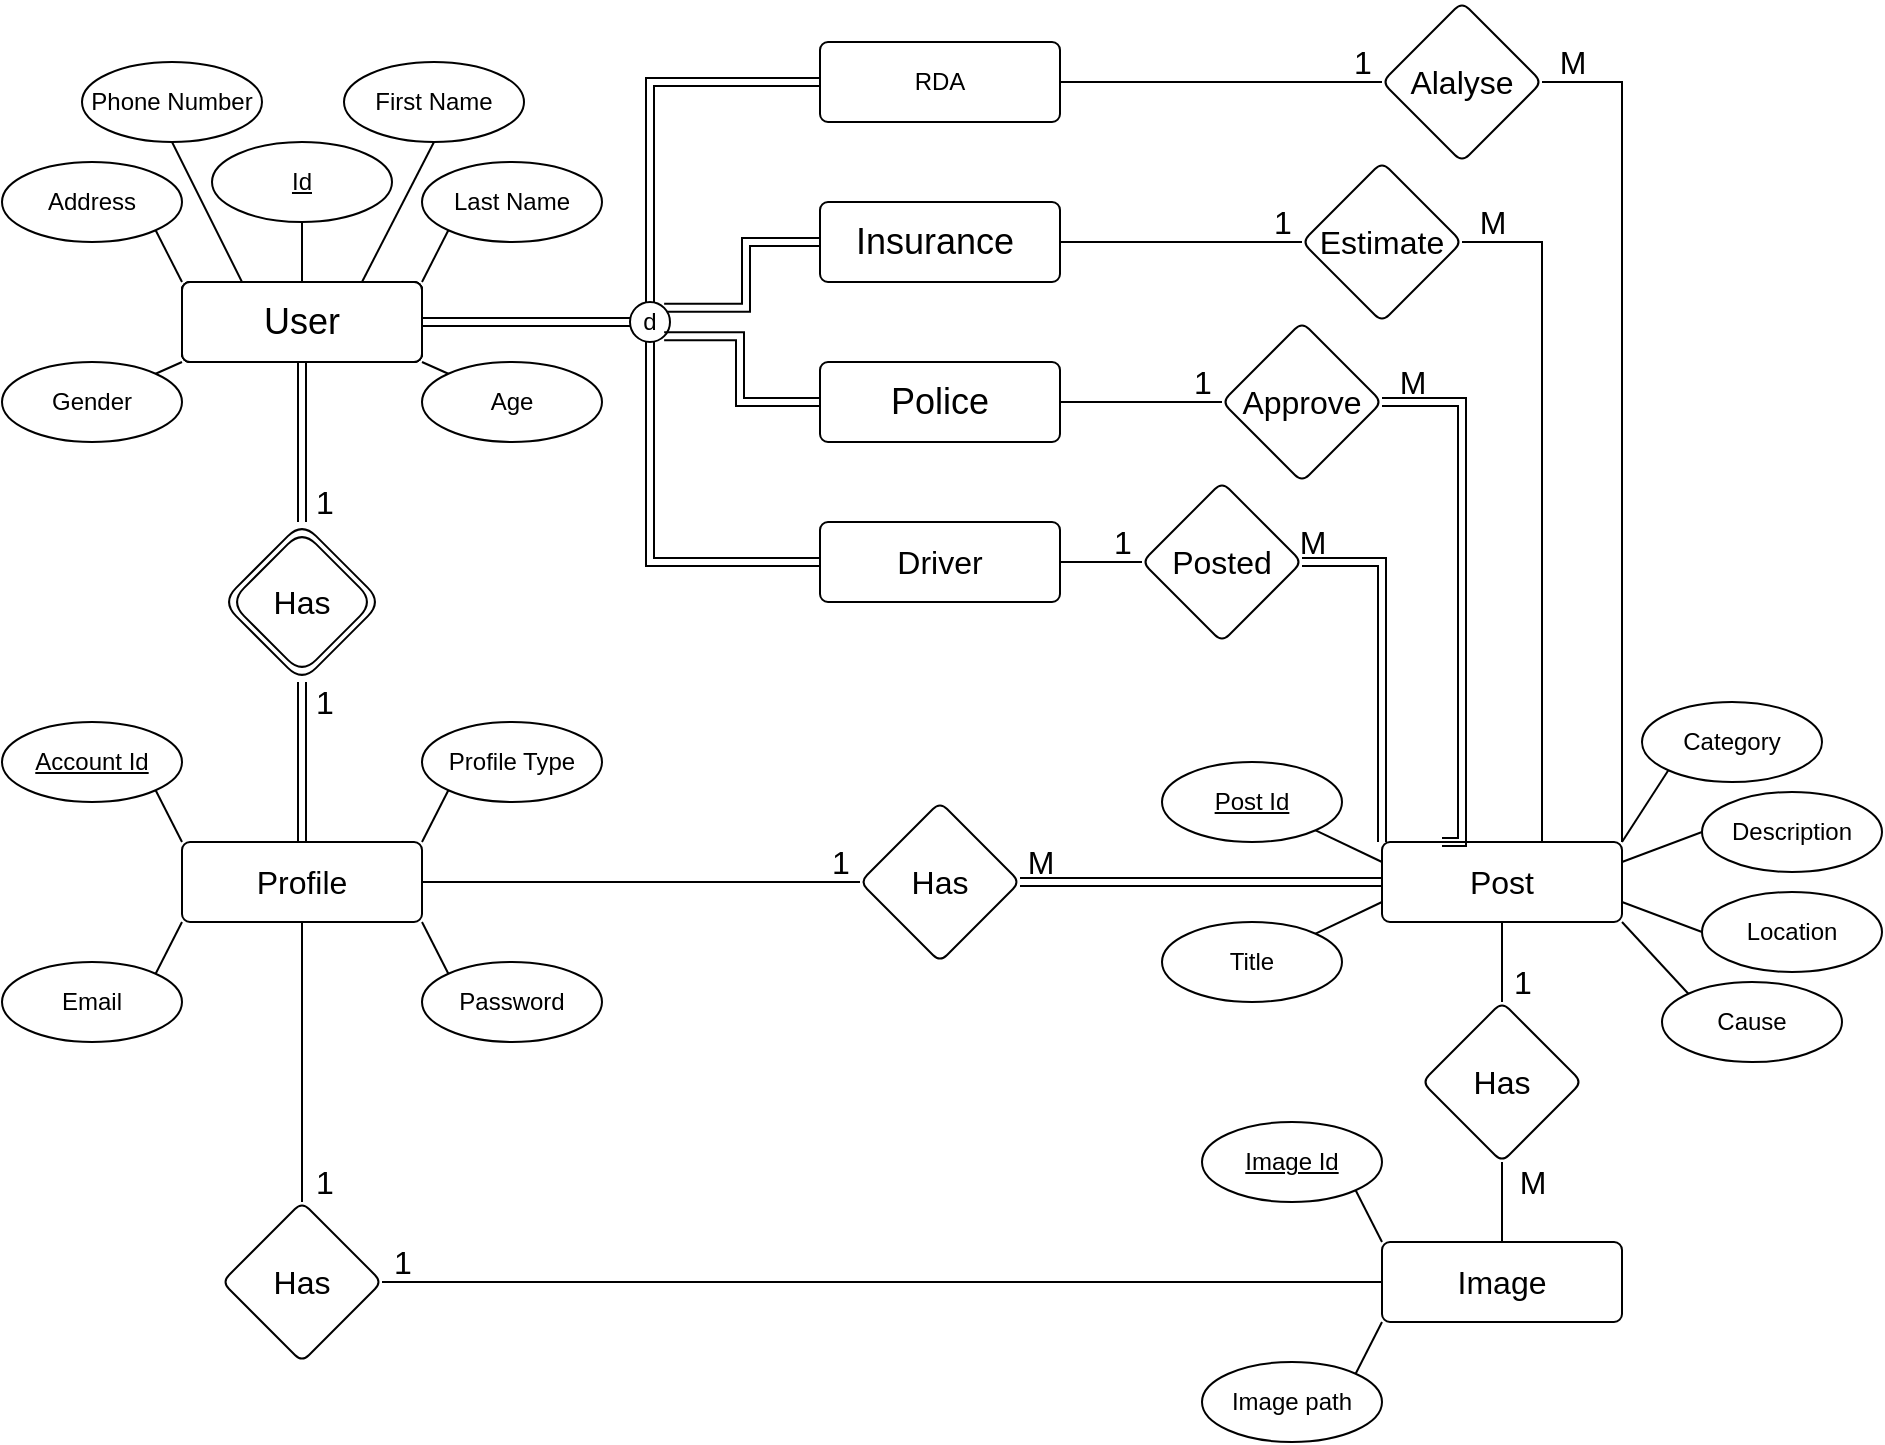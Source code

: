 <mxfile version="16.5.1" type="device"><diagram id="R2lEEEUBdFMjLlhIrx00" name="Page-1"><mxGraphModel dx="1422" dy="1973" grid="1" gridSize="10" guides="1" tooltips="1" connect="1" arrows="1" fold="1" page="1" pageScale="1" pageWidth="850" pageHeight="1100" math="0" shadow="0" extFonts="Permanent Marker^https://fonts.googleapis.com/css?family=Permanent+Marker"><root><mxCell id="0"/><mxCell id="1" parent="0"/><mxCell id="jPQyEii2HaNwt7nV16J5-8" style="shape=link;rounded=0;orthogonalLoop=1;jettySize=auto;html=1;entryX=0.5;entryY=1;entryDx=0;entryDy=0;endArrow=none;endFill=0;exitX=0;exitY=0.5;exitDx=0;exitDy=0;edgeStyle=orthogonalEdgeStyle;" edge="1" parent="1" source="jPQyEii2HaNwt7nV16J5-1" target="jPQyEii2HaNwt7nV16J5-6"><mxGeometry relative="1" as="geometry"/></mxCell><mxCell id="jPQyEii2HaNwt7nV16J5-127" style="edgeStyle=orthogonalEdgeStyle;rounded=0;orthogonalLoop=1;jettySize=auto;html=1;exitX=1;exitY=0.5;exitDx=0;exitDy=0;entryX=0;entryY=0.5;entryDx=0;entryDy=0;fontFamily=Helvetica;fontSize=16;endArrow=none;endFill=0;" edge="1" parent="1" source="jPQyEii2HaNwt7nV16J5-1" target="jPQyEii2HaNwt7nV16J5-126"><mxGeometry relative="1" as="geometry"/></mxCell><mxCell id="jPQyEii2HaNwt7nV16J5-1" value="Driver" style="rounded=1;arcSize=10;whiteSpace=wrap;html=1;align=center;fontSize=16;" vertex="1" parent="1"><mxGeometry x="409" y="160" width="120" height="40" as="geometry"/></mxCell><mxCell id="jPQyEii2HaNwt7nV16J5-7" style="edgeStyle=orthogonalEdgeStyle;rounded=0;orthogonalLoop=1;jettySize=auto;html=1;entryX=0;entryY=0.5;entryDx=0;entryDy=0;endArrow=none;endFill=0;shape=link;" edge="1" parent="1" source="jPQyEii2HaNwt7nV16J5-2" target="jPQyEii2HaNwt7nV16J5-6"><mxGeometry relative="1" as="geometry"/></mxCell><mxCell id="jPQyEii2HaNwt7nV16J5-21" style="edgeStyle=none;rounded=0;orthogonalLoop=1;jettySize=auto;html=1;exitX=0.25;exitY=0;exitDx=0;exitDy=0;entryX=0.5;entryY=1;entryDx=0;entryDy=0;endArrow=none;endFill=0;" edge="1" parent="1" source="jPQyEii2HaNwt7nV16J5-2" target="jPQyEii2HaNwt7nV16J5-20"><mxGeometry relative="1" as="geometry"/></mxCell><mxCell id="jPQyEii2HaNwt7nV16J5-22" style="edgeStyle=none;rounded=0;orthogonalLoop=1;jettySize=auto;html=1;exitX=0.75;exitY=0;exitDx=0;exitDy=0;entryX=0.5;entryY=1;entryDx=0;entryDy=0;endArrow=none;endFill=0;" edge="1" parent="1" source="jPQyEii2HaNwt7nV16J5-2" target="jPQyEii2HaNwt7nV16J5-17"><mxGeometry relative="1" as="geometry"/></mxCell><mxCell id="jPQyEii2HaNwt7nV16J5-2" value="User" style="rounded=1;arcSize=10;whiteSpace=wrap;html=1;align=center;" vertex="1" parent="1"><mxGeometry x="90" y="40" width="120" height="40" as="geometry"/></mxCell><mxCell id="jPQyEii2HaNwt7nV16J5-147" style="edgeStyle=none;rounded=0;orthogonalLoop=1;jettySize=auto;html=1;exitX=1;exitY=0.5;exitDx=0;exitDy=0;entryX=0;entryY=0.5;entryDx=0;entryDy=0;fontFamily=Helvetica;fontSize=16;endArrow=none;endFill=0;" edge="1" parent="1" source="jPQyEii2HaNwt7nV16J5-4" target="jPQyEii2HaNwt7nV16J5-141"><mxGeometry relative="1" as="geometry"/></mxCell><mxCell id="jPQyEii2HaNwt7nV16J5-4" value="RDA" style="rounded=1;arcSize=10;whiteSpace=wrap;html=1;align=center;" vertex="1" parent="1"><mxGeometry x="409" y="-80" width="120" height="40" as="geometry"/></mxCell><mxCell id="jPQyEii2HaNwt7nV16J5-146" style="edgeStyle=none;rounded=0;orthogonalLoop=1;jettySize=auto;html=1;exitX=1;exitY=0.5;exitDx=0;exitDy=0;entryX=0;entryY=0.5;entryDx=0;entryDy=0;fontFamily=Helvetica;fontSize=16;endArrow=none;endFill=0;" edge="1" parent="1" source="jPQyEii2HaNwt7nV16J5-5" target="jPQyEii2HaNwt7nV16J5-135"><mxGeometry relative="1" as="geometry"/></mxCell><mxCell id="jPQyEii2HaNwt7nV16J5-5" value="&lt;span style=&quot;font-family: &amp;#34;arial&amp;#34; , sans-serif&quot;&gt;Insurance&lt;/span&gt;&lt;span style=&quot;font-family: &amp;#34;arial&amp;#34; , sans-serif&quot;&gt;&amp;nbsp;&lt;/span&gt;" style="rounded=1;arcSize=10;whiteSpace=wrap;html=1;align=center;fontSize=18;" vertex="1" parent="1"><mxGeometry x="409" width="120" height="40" as="geometry"/></mxCell><mxCell id="jPQyEii2HaNwt7nV16J5-10" style="edgeStyle=orthogonalEdgeStyle;shape=link;rounded=0;orthogonalLoop=1;jettySize=auto;html=1;exitX=1;exitY=0;exitDx=0;exitDy=0;entryX=0;entryY=0.5;entryDx=0;entryDy=0;endArrow=none;endFill=0;" edge="1" parent="1" source="jPQyEii2HaNwt7nV16J5-6" target="jPQyEii2HaNwt7nV16J5-5"><mxGeometry relative="1" as="geometry"><Array as="points"><mxPoint x="372" y="53"/><mxPoint x="372" y="20"/></Array></mxGeometry></mxCell><mxCell id="jPQyEii2HaNwt7nV16J5-11" style="edgeStyle=orthogonalEdgeStyle;shape=link;rounded=0;orthogonalLoop=1;jettySize=auto;html=1;exitX=0.5;exitY=0;exitDx=0;exitDy=0;entryX=0;entryY=0.5;entryDx=0;entryDy=0;endArrow=none;endFill=0;" edge="1" parent="1" source="jPQyEii2HaNwt7nV16J5-6" target="jPQyEii2HaNwt7nV16J5-4"><mxGeometry relative="1" as="geometry"/></mxCell><mxCell id="jPQyEii2HaNwt7nV16J5-6" value="d" style="ellipse;whiteSpace=wrap;html=1;aspect=fixed;" vertex="1" parent="1"><mxGeometry x="314" y="50" width="20" height="20" as="geometry"/></mxCell><mxCell id="jPQyEii2HaNwt7nV16J5-13" style="rounded=0;orthogonalLoop=1;jettySize=auto;html=1;entryX=0.5;entryY=0;entryDx=0;entryDy=0;endArrow=none;endFill=0;" edge="1" parent="1" source="jPQyEii2HaNwt7nV16J5-12" target="jPQyEii2HaNwt7nV16J5-2"><mxGeometry relative="1" as="geometry"/></mxCell><mxCell id="jPQyEii2HaNwt7nV16J5-12" value="Id" style="ellipse;whiteSpace=wrap;html=1;align=center;fontStyle=4;" vertex="1" parent="1"><mxGeometry x="105" y="-30" width="90" height="40" as="geometry"/></mxCell><mxCell id="jPQyEii2HaNwt7nV16J5-26" style="edgeStyle=none;rounded=0;orthogonalLoop=1;jettySize=auto;html=1;exitX=0;exitY=1;exitDx=0;exitDy=0;entryX=1;entryY=0;entryDx=0;entryDy=0;endArrow=none;endFill=0;" edge="1" parent="1" source="jPQyEii2HaNwt7nV16J5-15" target="jPQyEii2HaNwt7nV16J5-2"><mxGeometry relative="1" as="geometry"/></mxCell><mxCell id="jPQyEii2HaNwt7nV16J5-15" value="Last Name" style="ellipse;whiteSpace=wrap;html=1;align=center;" vertex="1" parent="1"><mxGeometry x="210" y="-20" width="90" height="40" as="geometry"/></mxCell><mxCell id="jPQyEii2HaNwt7nV16J5-25" style="edgeStyle=none;rounded=0;orthogonalLoop=1;jettySize=auto;html=1;entryX=1;entryY=1;entryDx=0;entryDy=0;endArrow=none;endFill=0;" edge="1" parent="1" source="jPQyEii2HaNwt7nV16J5-16" target="jPQyEii2HaNwt7nV16J5-96"><mxGeometry relative="1" as="geometry"/></mxCell><mxCell id="jPQyEii2HaNwt7nV16J5-16" value="Age" style="ellipse;whiteSpace=wrap;html=1;align=center;" vertex="1" parent="1"><mxGeometry x="210" y="80" width="90" height="40" as="geometry"/></mxCell><mxCell id="jPQyEii2HaNwt7nV16J5-17" value="First Name" style="ellipse;whiteSpace=wrap;html=1;align=center;" vertex="1" parent="1"><mxGeometry x="171" y="-70" width="90" height="40" as="geometry"/></mxCell><mxCell id="jPQyEii2HaNwt7nV16J5-24" style="edgeStyle=none;rounded=0;orthogonalLoop=1;jettySize=auto;html=1;exitX=1;exitY=0;exitDx=0;exitDy=0;entryX=0;entryY=1;entryDx=0;entryDy=0;endArrow=none;endFill=0;" edge="1" parent="1" source="jPQyEii2HaNwt7nV16J5-18" target="jPQyEii2HaNwt7nV16J5-96"><mxGeometry relative="1" as="geometry"/></mxCell><mxCell id="jPQyEii2HaNwt7nV16J5-18" value="Gender" style="ellipse;whiteSpace=wrap;html=1;align=center;" vertex="1" parent="1"><mxGeometry y="80" width="90" height="40" as="geometry"/></mxCell><mxCell id="jPQyEii2HaNwt7nV16J5-23" style="edgeStyle=none;rounded=0;orthogonalLoop=1;jettySize=auto;html=1;exitX=1;exitY=1;exitDx=0;exitDy=0;entryX=0;entryY=0;entryDx=0;entryDy=0;endArrow=none;endFill=0;" edge="1" parent="1" source="jPQyEii2HaNwt7nV16J5-19" target="jPQyEii2HaNwt7nV16J5-2"><mxGeometry relative="1" as="geometry"/></mxCell><mxCell id="jPQyEii2HaNwt7nV16J5-19" value="Address" style="ellipse;whiteSpace=wrap;html=1;align=center;" vertex="1" parent="1"><mxGeometry y="-20" width="90" height="40" as="geometry"/></mxCell><mxCell id="jPQyEii2HaNwt7nV16J5-20" value="Phone Number" style="ellipse;whiteSpace=wrap;html=1;align=center;" vertex="1" parent="1"><mxGeometry x="40" y="-70" width="90" height="40" as="geometry"/></mxCell><mxCell id="jPQyEii2HaNwt7nV16J5-91" value="User" style="rounded=1;arcSize=10;whiteSpace=wrap;html=1;align=center;" vertex="1" parent="1"><mxGeometry x="90" y="40" width="120" height="40" as="geometry"/></mxCell><mxCell id="jPQyEii2HaNwt7nV16J5-93" value="User" style="rounded=1;arcSize=10;whiteSpace=wrap;html=1;align=center;" vertex="1" parent="1"><mxGeometry x="90" y="40" width="120" height="40" as="geometry"/></mxCell><mxCell id="jPQyEii2HaNwt7nV16J5-112" style="edgeStyle=orthogonalEdgeStyle;shape=link;rounded=0;orthogonalLoop=1;jettySize=auto;html=1;exitX=0.5;exitY=1;exitDx=0;exitDy=0;entryX=0.5;entryY=0;entryDx=0;entryDy=0;fontFamily=Helvetica;fontSize=16;endArrow=none;endFill=0;" edge="1" parent="1" source="jPQyEii2HaNwt7nV16J5-96" target="jPQyEii2HaNwt7nV16J5-111"><mxGeometry relative="1" as="geometry"/></mxCell><mxCell id="jPQyEii2HaNwt7nV16J5-96" value="User" style="rounded=1;arcSize=10;whiteSpace=wrap;html=1;align=center;fontSize=18;" vertex="1" parent="1"><mxGeometry x="90" y="40" width="120" height="40" as="geometry"/></mxCell><mxCell id="jPQyEii2HaNwt7nV16J5-110" style="edgeStyle=orthogonalEdgeStyle;rounded=0;orthogonalLoop=1;jettySize=auto;html=1;exitX=0;exitY=0.5;exitDx=0;exitDy=0;fontSize=18;endArrow=none;endFill=0;shape=link;entryX=1;entryY=1;entryDx=0;entryDy=0;" edge="1" parent="1" source="jPQyEii2HaNwt7nV16J5-98" target="jPQyEii2HaNwt7nV16J5-6"><mxGeometry relative="1" as="geometry"><mxPoint x="369" y="70" as="targetPoint"/><Array as="points"><mxPoint x="369" y="100"/><mxPoint x="369" y="67"/></Array></mxGeometry></mxCell><mxCell id="jPQyEii2HaNwt7nV16J5-132" style="edgeStyle=orthogonalEdgeStyle;rounded=0;orthogonalLoop=1;jettySize=auto;html=1;exitX=1;exitY=0.5;exitDx=0;exitDy=0;entryX=0;entryY=0.5;entryDx=0;entryDy=0;fontFamily=Helvetica;fontSize=16;endArrow=none;endFill=0;" edge="1" parent="1" source="jPQyEii2HaNwt7nV16J5-98" target="jPQyEii2HaNwt7nV16J5-131"><mxGeometry relative="1" as="geometry"/></mxCell><mxCell id="jPQyEii2HaNwt7nV16J5-98" value="&lt;span style=&quot;font-family: &amp;#34;arial&amp;#34; , sans-serif&quot;&gt;Police&lt;/span&gt;" style="rounded=1;arcSize=10;whiteSpace=wrap;html=1;align=center;fontSize=18;" vertex="1" parent="1"><mxGeometry x="409" y="80" width="120" height="40" as="geometry"/></mxCell><mxCell id="jPQyEii2HaNwt7nV16J5-115" style="edgeStyle=orthogonalEdgeStyle;shape=link;rounded=0;orthogonalLoop=1;jettySize=auto;html=1;exitX=0.5;exitY=1;exitDx=0;exitDy=0;entryX=0.5;entryY=0;entryDx=0;entryDy=0;fontFamily=Helvetica;fontSize=16;endArrow=none;endFill=0;" edge="1" parent="1" source="jPQyEii2HaNwt7nV16J5-111" target="jPQyEii2HaNwt7nV16J5-114"><mxGeometry relative="1" as="geometry"/></mxCell><mxCell id="jPQyEii2HaNwt7nV16J5-111" value="Has" style="shape=rhombus;double=1;perimeter=rhombusPerimeter;whiteSpace=wrap;html=1;align=center;rounded=1;fontFamily=Helvetica;fontSize=16;" vertex="1" parent="1"><mxGeometry x="110" y="160" width="80" height="80" as="geometry"/></mxCell><mxCell id="jPQyEii2HaNwt7nV16J5-121" value="" style="edgeStyle=orthogonalEdgeStyle;rounded=0;orthogonalLoop=1;jettySize=auto;html=1;fontFamily=Helvetica;fontSize=16;endArrow=none;endFill=0;" edge="1" parent="1" source="jPQyEii2HaNwt7nV16J5-114" target="jPQyEii2HaNwt7nV16J5-120"><mxGeometry relative="1" as="geometry"/></mxCell><mxCell id="jPQyEii2HaNwt7nV16J5-164" style="edgeStyle=none;rounded=0;orthogonalLoop=1;jettySize=auto;html=1;exitX=0.5;exitY=1;exitDx=0;exitDy=0;entryX=0.5;entryY=0;entryDx=0;entryDy=0;fontFamily=Helvetica;fontSize=16;endArrow=none;endFill=0;" edge="1" parent="1" source="jPQyEii2HaNwt7nV16J5-114" target="jPQyEii2HaNwt7nV16J5-156"><mxGeometry relative="1" as="geometry"/></mxCell><mxCell id="jPQyEii2HaNwt7nV16J5-194" style="edgeStyle=none;rounded=0;orthogonalLoop=1;jettySize=auto;html=1;exitX=1;exitY=1;exitDx=0;exitDy=0;entryX=0;entryY=0;entryDx=0;entryDy=0;fontFamily=Helvetica;fontSize=16;endArrow=none;endFill=0;" edge="1" parent="1" source="jPQyEii2HaNwt7nV16J5-114" target="jPQyEii2HaNwt7nV16J5-193"><mxGeometry relative="1" as="geometry"/></mxCell><mxCell id="jPQyEii2HaNwt7nV16J5-114" value="Profile" style="rounded=1;arcSize=10;whiteSpace=wrap;html=1;align=center;fontSize=16;" vertex="1" parent="1"><mxGeometry x="90" y="320" width="120" height="40" as="geometry"/></mxCell><mxCell id="jPQyEii2HaNwt7nV16J5-116" value="1" style="text;html=1;align=center;verticalAlign=middle;resizable=0;points=[];autosize=1;strokeColor=none;fillColor=none;fontSize=16;fontFamily=Helvetica;" vertex="1" parent="1"><mxGeometry x="151" y="240" width="20" height="20" as="geometry"/></mxCell><mxCell id="jPQyEii2HaNwt7nV16J5-119" value="1" style="text;html=1;align=center;verticalAlign=middle;resizable=0;points=[];autosize=1;strokeColor=none;fillColor=none;fontSize=16;fontFamily=Helvetica;" vertex="1" parent="1"><mxGeometry x="151" y="140" width="20" height="20" as="geometry"/></mxCell><mxCell id="jPQyEii2HaNwt7nV16J5-123" style="edgeStyle=orthogonalEdgeStyle;rounded=0;orthogonalLoop=1;jettySize=auto;html=1;exitX=1;exitY=0.5;exitDx=0;exitDy=0;entryX=0;entryY=0.5;entryDx=0;entryDy=0;fontFamily=Helvetica;fontSize=16;endArrow=none;endFill=0;shape=link;" edge="1" parent="1" source="jPQyEii2HaNwt7nV16J5-120" target="jPQyEii2HaNwt7nV16J5-122"><mxGeometry relative="1" as="geometry"/></mxCell><mxCell id="jPQyEii2HaNwt7nV16J5-120" value="Has" style="rhombus;whiteSpace=wrap;html=1;fontSize=16;rounded=1;arcSize=10;" vertex="1" parent="1"><mxGeometry x="429" y="300" width="80" height="80" as="geometry"/></mxCell><mxCell id="jPQyEii2HaNwt7nV16J5-153" style="edgeStyle=none;rounded=0;orthogonalLoop=1;jettySize=auto;html=1;exitX=0.5;exitY=1;exitDx=0;exitDy=0;entryX=0.5;entryY=0;entryDx=0;entryDy=0;fontFamily=Helvetica;fontSize=16;endArrow=none;endFill=0;" edge="1" parent="1" source="jPQyEii2HaNwt7nV16J5-122" target="jPQyEii2HaNwt7nV16J5-152"><mxGeometry relative="1" as="geometry"/></mxCell><mxCell id="jPQyEii2HaNwt7nV16J5-178" style="edgeStyle=none;rounded=0;orthogonalLoop=1;jettySize=auto;html=1;exitX=1;exitY=0;exitDx=0;exitDy=0;entryX=0;entryY=1;entryDx=0;entryDy=0;fontFamily=Helvetica;fontSize=16;endArrow=none;endFill=0;" edge="1" parent="1" source="jPQyEii2HaNwt7nV16J5-122" target="jPQyEii2HaNwt7nV16J5-176"><mxGeometry relative="1" as="geometry"/></mxCell><mxCell id="jPQyEii2HaNwt7nV16J5-179" style="edgeStyle=none;rounded=0;orthogonalLoop=1;jettySize=auto;html=1;exitX=1;exitY=1;exitDx=0;exitDy=0;entryX=0;entryY=0;entryDx=0;entryDy=0;fontFamily=Helvetica;fontSize=16;endArrow=none;endFill=0;" edge="1" parent="1" source="jPQyEii2HaNwt7nV16J5-122" target="jPQyEii2HaNwt7nV16J5-177"><mxGeometry relative="1" as="geometry"/></mxCell><mxCell id="jPQyEii2HaNwt7nV16J5-181" style="edgeStyle=none;rounded=0;orthogonalLoop=1;jettySize=auto;html=1;exitX=1;exitY=0.25;exitDx=0;exitDy=0;entryX=0;entryY=0.5;entryDx=0;entryDy=0;fontFamily=Helvetica;fontSize=16;endArrow=none;endFill=0;" edge="1" parent="1" source="jPQyEii2HaNwt7nV16J5-122" target="jPQyEii2HaNwt7nV16J5-180"><mxGeometry relative="1" as="geometry"/></mxCell><mxCell id="jPQyEii2HaNwt7nV16J5-198" style="edgeStyle=none;rounded=0;orthogonalLoop=1;jettySize=auto;html=1;exitX=1;exitY=0.75;exitDx=0;exitDy=0;entryX=0;entryY=0.5;entryDx=0;entryDy=0;fontFamily=Helvetica;fontSize=16;endArrow=none;endFill=0;" edge="1" parent="1" source="jPQyEii2HaNwt7nV16J5-122" target="jPQyEii2HaNwt7nV16J5-196"><mxGeometry relative="1" as="geometry"/></mxCell><mxCell id="jPQyEii2HaNwt7nV16J5-122" value="Post" style="rounded=1;arcSize=10;whiteSpace=wrap;html=1;align=center;fontSize=16;" vertex="1" parent="1"><mxGeometry x="690" y="320" width="120" height="40" as="geometry"/></mxCell><mxCell id="jPQyEii2HaNwt7nV16J5-124" value="1" style="text;html=1;align=center;verticalAlign=middle;resizable=0;points=[];autosize=1;strokeColor=none;fillColor=none;fontSize=16;fontFamily=Helvetica;" vertex="1" parent="1"><mxGeometry x="409" y="320" width="20" height="20" as="geometry"/></mxCell><mxCell id="jPQyEii2HaNwt7nV16J5-125" value="M" style="text;html=1;align=center;verticalAlign=middle;resizable=0;points=[];autosize=1;strokeColor=none;fillColor=none;fontSize=16;fontFamily=Helvetica;" vertex="1" parent="1"><mxGeometry x="504" y="320" width="30" height="20" as="geometry"/></mxCell><mxCell id="jPQyEii2HaNwt7nV16J5-128" style="edgeStyle=orthogonalEdgeStyle;rounded=0;orthogonalLoop=1;jettySize=auto;html=1;exitX=1;exitY=0.5;exitDx=0;exitDy=0;entryX=0;entryY=0;entryDx=0;entryDy=0;fontFamily=Helvetica;fontSize=16;endArrow=none;endFill=0;shape=link;" edge="1" parent="1" source="jPQyEii2HaNwt7nV16J5-126" target="jPQyEii2HaNwt7nV16J5-122"><mxGeometry relative="1" as="geometry"><Array as="points"><mxPoint x="690" y="180"/></Array></mxGeometry></mxCell><mxCell id="jPQyEii2HaNwt7nV16J5-126" value="Posted" style="rhombus;whiteSpace=wrap;html=1;fontSize=16;rounded=1;arcSize=10;" vertex="1" parent="1"><mxGeometry x="570" y="140" width="80" height="80" as="geometry"/></mxCell><mxCell id="jPQyEii2HaNwt7nV16J5-129" value="M" style="text;html=1;align=center;verticalAlign=middle;resizable=0;points=[];autosize=1;strokeColor=none;fillColor=none;fontSize=16;fontFamily=Helvetica;" vertex="1" parent="1"><mxGeometry x="640" y="160" width="30" height="20" as="geometry"/></mxCell><mxCell id="jPQyEii2HaNwt7nV16J5-130" value="1" style="text;html=1;align=center;verticalAlign=middle;resizable=0;points=[];autosize=1;strokeColor=none;fillColor=none;fontSize=16;fontFamily=Helvetica;" vertex="1" parent="1"><mxGeometry x="550" y="160" width="20" height="20" as="geometry"/></mxCell><mxCell id="jPQyEii2HaNwt7nV16J5-133" style="edgeStyle=orthogonalEdgeStyle;rounded=0;orthogonalLoop=1;jettySize=auto;html=1;exitX=1;exitY=0.5;exitDx=0;exitDy=0;entryX=0.25;entryY=0;entryDx=0;entryDy=0;fontFamily=Helvetica;fontSize=16;endArrow=none;endFill=0;shape=link;" edge="1" parent="1" source="jPQyEii2HaNwt7nV16J5-131" target="jPQyEii2HaNwt7nV16J5-122"><mxGeometry relative="1" as="geometry"><Array as="points"><mxPoint x="730" y="100"/><mxPoint x="730" y="320"/></Array></mxGeometry></mxCell><mxCell id="jPQyEii2HaNwt7nV16J5-131" value="Approve" style="rhombus;whiteSpace=wrap;html=1;fontSize=16;rounded=1;arcSize=10;" vertex="1" parent="1"><mxGeometry x="610" y="60" width="80" height="80" as="geometry"/></mxCell><mxCell id="jPQyEii2HaNwt7nV16J5-136" style="edgeStyle=orthogonalEdgeStyle;rounded=0;orthogonalLoop=1;jettySize=auto;html=1;exitX=1;exitY=0.5;exitDx=0;exitDy=0;entryX=0.75;entryY=0;entryDx=0;entryDy=0;fontFamily=Helvetica;fontSize=16;endArrow=none;endFill=0;" edge="1" parent="1" source="jPQyEii2HaNwt7nV16J5-135" target="jPQyEii2HaNwt7nV16J5-122"><mxGeometry relative="1" as="geometry"><Array as="points"><mxPoint x="770" y="20"/><mxPoint x="770" y="320"/></Array></mxGeometry></mxCell><mxCell id="jPQyEii2HaNwt7nV16J5-135" value="Estimate" style="rhombus;whiteSpace=wrap;html=1;fontSize=16;rounded=1;arcSize=10;" vertex="1" parent="1"><mxGeometry x="650" y="-20" width="80" height="80" as="geometry"/></mxCell><mxCell id="jPQyEii2HaNwt7nV16J5-144" style="edgeStyle=orthogonalEdgeStyle;rounded=0;orthogonalLoop=1;jettySize=auto;html=1;exitX=1;exitY=0.5;exitDx=0;exitDy=0;entryX=1;entryY=0;entryDx=0;entryDy=0;fontFamily=Helvetica;fontSize=16;endArrow=none;endFill=0;" edge="1" parent="1" source="jPQyEii2HaNwt7nV16J5-141" target="jPQyEii2HaNwt7nV16J5-122"><mxGeometry relative="1" as="geometry"/></mxCell><mxCell id="jPQyEii2HaNwt7nV16J5-141" value="Alalyse" style="rhombus;whiteSpace=wrap;html=1;fontSize=16;rounded=1;arcSize=10;" vertex="1" parent="1"><mxGeometry x="690" y="-100" width="80" height="80" as="geometry"/></mxCell><mxCell id="jPQyEii2HaNwt7nV16J5-149" style="rounded=0;orthogonalLoop=1;jettySize=auto;html=1;exitX=1;exitY=1;exitDx=0;exitDy=0;entryX=0;entryY=0;entryDx=0;entryDy=0;fontFamily=Helvetica;fontSize=16;endArrow=none;endFill=0;" edge="1" parent="1" source="jPQyEii2HaNwt7nV16J5-148" target="jPQyEii2HaNwt7nV16J5-114"><mxGeometry relative="1" as="geometry"/></mxCell><mxCell id="jPQyEii2HaNwt7nV16J5-148" value="Account Id" style="ellipse;whiteSpace=wrap;html=1;align=center;fontStyle=4;" vertex="1" parent="1"><mxGeometry y="260" width="90" height="40" as="geometry"/></mxCell><mxCell id="jPQyEii2HaNwt7nV16J5-151" style="edgeStyle=none;rounded=0;orthogonalLoop=1;jettySize=auto;html=1;exitX=0;exitY=1;exitDx=0;exitDy=0;entryX=1;entryY=0;entryDx=0;entryDy=0;fontFamily=Helvetica;fontSize=16;endArrow=none;endFill=0;" edge="1" parent="1" source="jPQyEii2HaNwt7nV16J5-150" target="jPQyEii2HaNwt7nV16J5-114"><mxGeometry relative="1" as="geometry"/></mxCell><mxCell id="jPQyEii2HaNwt7nV16J5-150" value="Profile Type" style="ellipse;whiteSpace=wrap;html=1;align=center;" vertex="1" parent="1"><mxGeometry x="210" y="260" width="90" height="40" as="geometry"/></mxCell><mxCell id="jPQyEii2HaNwt7nV16J5-155" style="edgeStyle=none;rounded=0;orthogonalLoop=1;jettySize=auto;html=1;exitX=0.5;exitY=1;exitDx=0;exitDy=0;entryX=0.5;entryY=0;entryDx=0;entryDy=0;fontFamily=Helvetica;fontSize=16;endArrow=none;endFill=0;" edge="1" parent="1" source="jPQyEii2HaNwt7nV16J5-152" target="jPQyEii2HaNwt7nV16J5-154"><mxGeometry relative="1" as="geometry"/></mxCell><mxCell id="jPQyEii2HaNwt7nV16J5-152" value="Has" style="rhombus;whiteSpace=wrap;html=1;fontSize=16;rounded=1;arcSize=10;" vertex="1" parent="1"><mxGeometry x="710" y="400" width="80" height="80" as="geometry"/></mxCell><mxCell id="jPQyEii2HaNwt7nV16J5-170" style="edgeStyle=none;rounded=0;orthogonalLoop=1;jettySize=auto;html=1;exitX=0;exitY=1;exitDx=0;exitDy=0;entryX=1;entryY=0;entryDx=0;entryDy=0;fontFamily=Helvetica;fontSize=16;endArrow=none;endFill=0;" edge="1" parent="1" source="jPQyEii2HaNwt7nV16J5-154" target="jPQyEii2HaNwt7nV16J5-169"><mxGeometry relative="1" as="geometry"/></mxCell><mxCell id="jPQyEii2HaNwt7nV16J5-154" value="Image" style="rounded=1;arcSize=10;whiteSpace=wrap;html=1;align=center;fontSize=16;" vertex="1" parent="1"><mxGeometry x="690" y="520" width="120" height="40" as="geometry"/></mxCell><mxCell id="jPQyEii2HaNwt7nV16J5-158" style="edgeStyle=none;rounded=0;orthogonalLoop=1;jettySize=auto;html=1;exitX=1;exitY=0.5;exitDx=0;exitDy=0;entryX=0;entryY=0.5;entryDx=0;entryDy=0;fontFamily=Helvetica;fontSize=16;endArrow=none;endFill=0;" edge="1" parent="1" source="jPQyEii2HaNwt7nV16J5-156" target="jPQyEii2HaNwt7nV16J5-154"><mxGeometry relative="1" as="geometry"/></mxCell><mxCell id="jPQyEii2HaNwt7nV16J5-156" value="Has" style="rhombus;whiteSpace=wrap;html=1;fontSize=16;rounded=1;arcSize=10;" vertex="1" parent="1"><mxGeometry x="110" y="500" width="80" height="80" as="geometry"/></mxCell><mxCell id="jPQyEii2HaNwt7nV16J5-159" value="1" style="text;html=1;align=center;verticalAlign=middle;resizable=0;points=[];autosize=1;strokeColor=none;fillColor=none;fontSize=16;fontFamily=Helvetica;" vertex="1" parent="1"><mxGeometry x="190" y="520" width="20" height="20" as="geometry"/></mxCell><mxCell id="jPQyEii2HaNwt7nV16J5-160" value="1" style="text;html=1;align=center;verticalAlign=middle;resizable=0;points=[];autosize=1;strokeColor=none;fillColor=none;fontSize=16;fontFamily=Helvetica;" vertex="1" parent="1"><mxGeometry x="151" y="480" width="20" height="20" as="geometry"/></mxCell><mxCell id="jPQyEii2HaNwt7nV16J5-162" value="M" style="text;html=1;align=center;verticalAlign=middle;resizable=0;points=[];autosize=1;strokeColor=none;fillColor=none;fontSize=16;fontFamily=Helvetica;" vertex="1" parent="1"><mxGeometry x="750" y="480" width="30" height="20" as="geometry"/></mxCell><mxCell id="jPQyEii2HaNwt7nV16J5-163" value="1" style="text;html=1;align=center;verticalAlign=middle;resizable=0;points=[];autosize=1;strokeColor=none;fillColor=none;fontSize=16;fontFamily=Helvetica;" vertex="1" parent="1"><mxGeometry x="750" y="380" width="20" height="20" as="geometry"/></mxCell><mxCell id="jPQyEii2HaNwt7nV16J5-167" style="edgeStyle=none;rounded=0;orthogonalLoop=1;jettySize=auto;html=1;exitX=1;exitY=1;exitDx=0;exitDy=0;entryX=0;entryY=0;entryDx=0;entryDy=0;fontFamily=Helvetica;fontSize=16;endArrow=none;endFill=0;" edge="1" parent="1" source="jPQyEii2HaNwt7nV16J5-166" target="jPQyEii2HaNwt7nV16J5-154"><mxGeometry relative="1" as="geometry"/></mxCell><mxCell id="jPQyEii2HaNwt7nV16J5-166" value="Image Id" style="ellipse;whiteSpace=wrap;html=1;align=center;fontStyle=4;" vertex="1" parent="1"><mxGeometry x="600" y="460" width="90" height="40" as="geometry"/></mxCell><mxCell id="jPQyEii2HaNwt7nV16J5-169" value="Image path" style="ellipse;whiteSpace=wrap;html=1;align=center;" vertex="1" parent="1"><mxGeometry x="600" y="580" width="90" height="40" as="geometry"/></mxCell><mxCell id="jPQyEii2HaNwt7nV16J5-173" style="edgeStyle=none;rounded=0;orthogonalLoop=1;jettySize=auto;html=1;exitX=1;exitY=1;exitDx=0;exitDy=0;entryX=0;entryY=0.25;entryDx=0;entryDy=0;fontFamily=Helvetica;fontSize=16;endArrow=none;endFill=0;" edge="1" parent="1" source="jPQyEii2HaNwt7nV16J5-172" target="jPQyEii2HaNwt7nV16J5-122"><mxGeometry relative="1" as="geometry"/></mxCell><mxCell id="jPQyEii2HaNwt7nV16J5-172" value="Post Id" style="ellipse;whiteSpace=wrap;html=1;align=center;fontStyle=4;" vertex="1" parent="1"><mxGeometry x="580" y="280" width="90" height="40" as="geometry"/></mxCell><mxCell id="jPQyEii2HaNwt7nV16J5-175" style="edgeStyle=none;rounded=0;orthogonalLoop=1;jettySize=auto;html=1;exitX=1;exitY=0;exitDx=0;exitDy=0;entryX=0;entryY=0.75;entryDx=0;entryDy=0;fontFamily=Helvetica;fontSize=16;endArrow=none;endFill=0;" edge="1" parent="1" source="jPQyEii2HaNwt7nV16J5-174" target="jPQyEii2HaNwt7nV16J5-122"><mxGeometry relative="1" as="geometry"/></mxCell><mxCell id="jPQyEii2HaNwt7nV16J5-174" value="Title" style="ellipse;whiteSpace=wrap;html=1;align=center;" vertex="1" parent="1"><mxGeometry x="580" y="360" width="90" height="40" as="geometry"/></mxCell><mxCell id="jPQyEii2HaNwt7nV16J5-176" value="Category" style="ellipse;whiteSpace=wrap;html=1;align=center;" vertex="1" parent="1"><mxGeometry x="820" y="250" width="90" height="40" as="geometry"/></mxCell><mxCell id="jPQyEii2HaNwt7nV16J5-177" value="Cause" style="ellipse;whiteSpace=wrap;html=1;align=center;" vertex="1" parent="1"><mxGeometry x="830" y="390" width="90" height="40" as="geometry"/></mxCell><mxCell id="jPQyEii2HaNwt7nV16J5-180" value="Description" style="ellipse;whiteSpace=wrap;html=1;align=center;" vertex="1" parent="1"><mxGeometry x="850" y="295" width="90" height="40" as="geometry"/></mxCell><mxCell id="jPQyEii2HaNwt7nV16J5-182" value="1" style="text;html=1;align=center;verticalAlign=middle;resizable=0;points=[];autosize=1;strokeColor=none;fillColor=none;fontSize=16;fontFamily=Helvetica;" vertex="1" parent="1"><mxGeometry x="590" y="80" width="20" height="20" as="geometry"/></mxCell><mxCell id="jPQyEii2HaNwt7nV16J5-183" value="M" style="text;html=1;align=center;verticalAlign=middle;resizable=0;points=[];autosize=1;strokeColor=none;fillColor=none;fontSize=16;fontFamily=Helvetica;" vertex="1" parent="1"><mxGeometry x="690" y="80" width="30" height="20" as="geometry"/></mxCell><mxCell id="jPQyEii2HaNwt7nV16J5-184" value="M" style="text;html=1;align=center;verticalAlign=middle;resizable=0;points=[];autosize=1;strokeColor=none;fillColor=none;fontSize=16;fontFamily=Helvetica;" vertex="1" parent="1"><mxGeometry x="730" width="30" height="20" as="geometry"/></mxCell><mxCell id="jPQyEii2HaNwt7nV16J5-186" value="M" style="text;html=1;align=center;verticalAlign=middle;resizable=0;points=[];autosize=1;strokeColor=none;fillColor=none;fontSize=16;fontFamily=Helvetica;" vertex="1" parent="1"><mxGeometry x="770" y="-80" width="30" height="20" as="geometry"/></mxCell><mxCell id="jPQyEii2HaNwt7nV16J5-187" value="1" style="text;html=1;align=center;verticalAlign=middle;resizable=0;points=[];autosize=1;strokeColor=none;fillColor=none;fontSize=16;fontFamily=Helvetica;" vertex="1" parent="1"><mxGeometry x="630" width="20" height="20" as="geometry"/></mxCell><mxCell id="jPQyEii2HaNwt7nV16J5-188" value="1" style="text;html=1;align=center;verticalAlign=middle;resizable=0;points=[];autosize=1;strokeColor=none;fillColor=none;fontSize=16;fontFamily=Helvetica;" vertex="1" parent="1"><mxGeometry x="670" y="-80" width="20" height="20" as="geometry"/></mxCell><mxCell id="jPQyEii2HaNwt7nV16J5-192" style="edgeStyle=none;rounded=0;orthogonalLoop=1;jettySize=auto;html=1;exitX=1;exitY=0;exitDx=0;exitDy=0;entryX=0;entryY=1;entryDx=0;entryDy=0;fontFamily=Helvetica;fontSize=16;endArrow=none;endFill=0;" edge="1" parent="1" source="jPQyEii2HaNwt7nV16J5-191" target="jPQyEii2HaNwt7nV16J5-114"><mxGeometry relative="1" as="geometry"/></mxCell><mxCell id="jPQyEii2HaNwt7nV16J5-191" value="Email" style="ellipse;whiteSpace=wrap;html=1;align=center;" vertex="1" parent="1"><mxGeometry y="380" width="90" height="40" as="geometry"/></mxCell><mxCell id="jPQyEii2HaNwt7nV16J5-193" value="Password" style="ellipse;whiteSpace=wrap;html=1;align=center;" vertex="1" parent="1"><mxGeometry x="210" y="380" width="90" height="40" as="geometry"/></mxCell><mxCell id="jPQyEii2HaNwt7nV16J5-196" value="Location" style="ellipse;whiteSpace=wrap;html=1;align=center;" vertex="1" parent="1"><mxGeometry x="850" y="345" width="90" height="40" as="geometry"/></mxCell></root></mxGraphModel></diagram></mxfile>